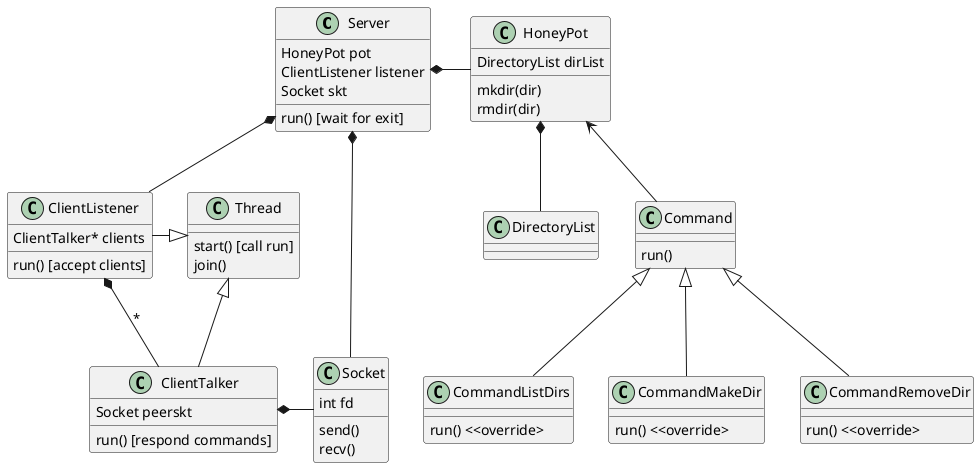 @startuml
class Server {
    run() [wait for exit]
    HoneyPot pot
    ClientListener listener
    Socket skt
}

class Socket {
    int fd
    send()
    recv()
}

class ClientListener {
    run() [accept clients]
    ClientTalker* clients
}

class ClientTalker {
    run() [respond commands]
    Socket peerskt
}

class Thread {
    start() [call run]
    join()
}

Thread <|-- ClientTalker
Thread <|-left- ClientListener
class HoneyPot {
    DirectoryList dirList
    mkdir(dir)
    rmdir(dir)
}
class DirectoryList

class Command {
    run()
}
class CommandListDirs {
    run() <<override>
}
class CommandMakeDir {
    run() <<override>
}
class CommandRemoveDir {
    run() <<override>
}

Command <|-- CommandListDirs
Command <|-- CommandMakeDir
Command <|-- CommandRemoveDir

HoneyPot <-- Command
Server *-right- HoneyPot
Server *-- Socket
ClientTalker *-right- Socket
Server *-- ClientListener
ClientListener *-- ClientTalker : *
HoneyPot *-- DirectoryList
@enduml